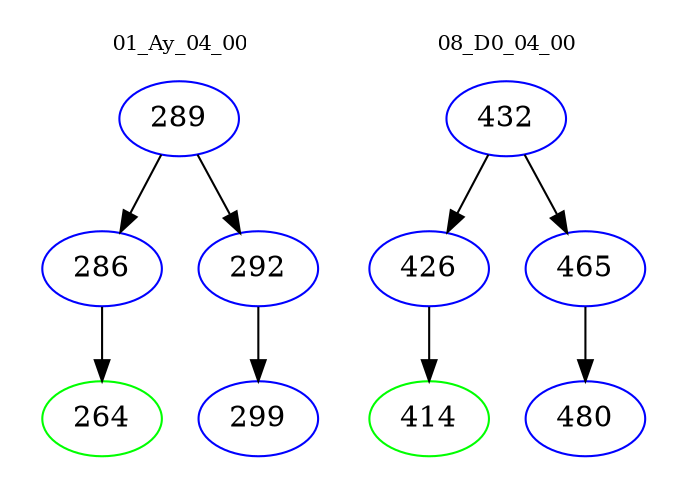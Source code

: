 digraph{
subgraph cluster_0 {
color = white
label = "01_Ay_04_00";
fontsize=10;
T0_289 [label="289", color="blue"]
T0_289 -> T0_286 [color="black"]
T0_286 [label="286", color="blue"]
T0_286 -> T0_264 [color="black"]
T0_264 [label="264", color="green"]
T0_289 -> T0_292 [color="black"]
T0_292 [label="292", color="blue"]
T0_292 -> T0_299 [color="black"]
T0_299 [label="299", color="blue"]
}
subgraph cluster_1 {
color = white
label = "08_D0_04_00";
fontsize=10;
T1_432 [label="432", color="blue"]
T1_432 -> T1_426 [color="black"]
T1_426 [label="426", color="blue"]
T1_426 -> T1_414 [color="black"]
T1_414 [label="414", color="green"]
T1_432 -> T1_465 [color="black"]
T1_465 [label="465", color="blue"]
T1_465 -> T1_480 [color="black"]
T1_480 [label="480", color="blue"]
}
}
